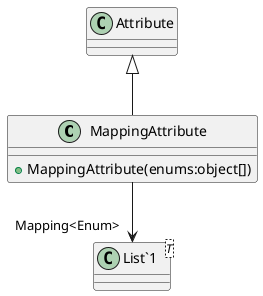 @startuml
class MappingAttribute {
    + MappingAttribute(enums:object[])
}
class "List`1"<T> {
}
Attribute <|-- MappingAttribute
MappingAttribute --> "Mapping<Enum>" "List`1"
@enduml
